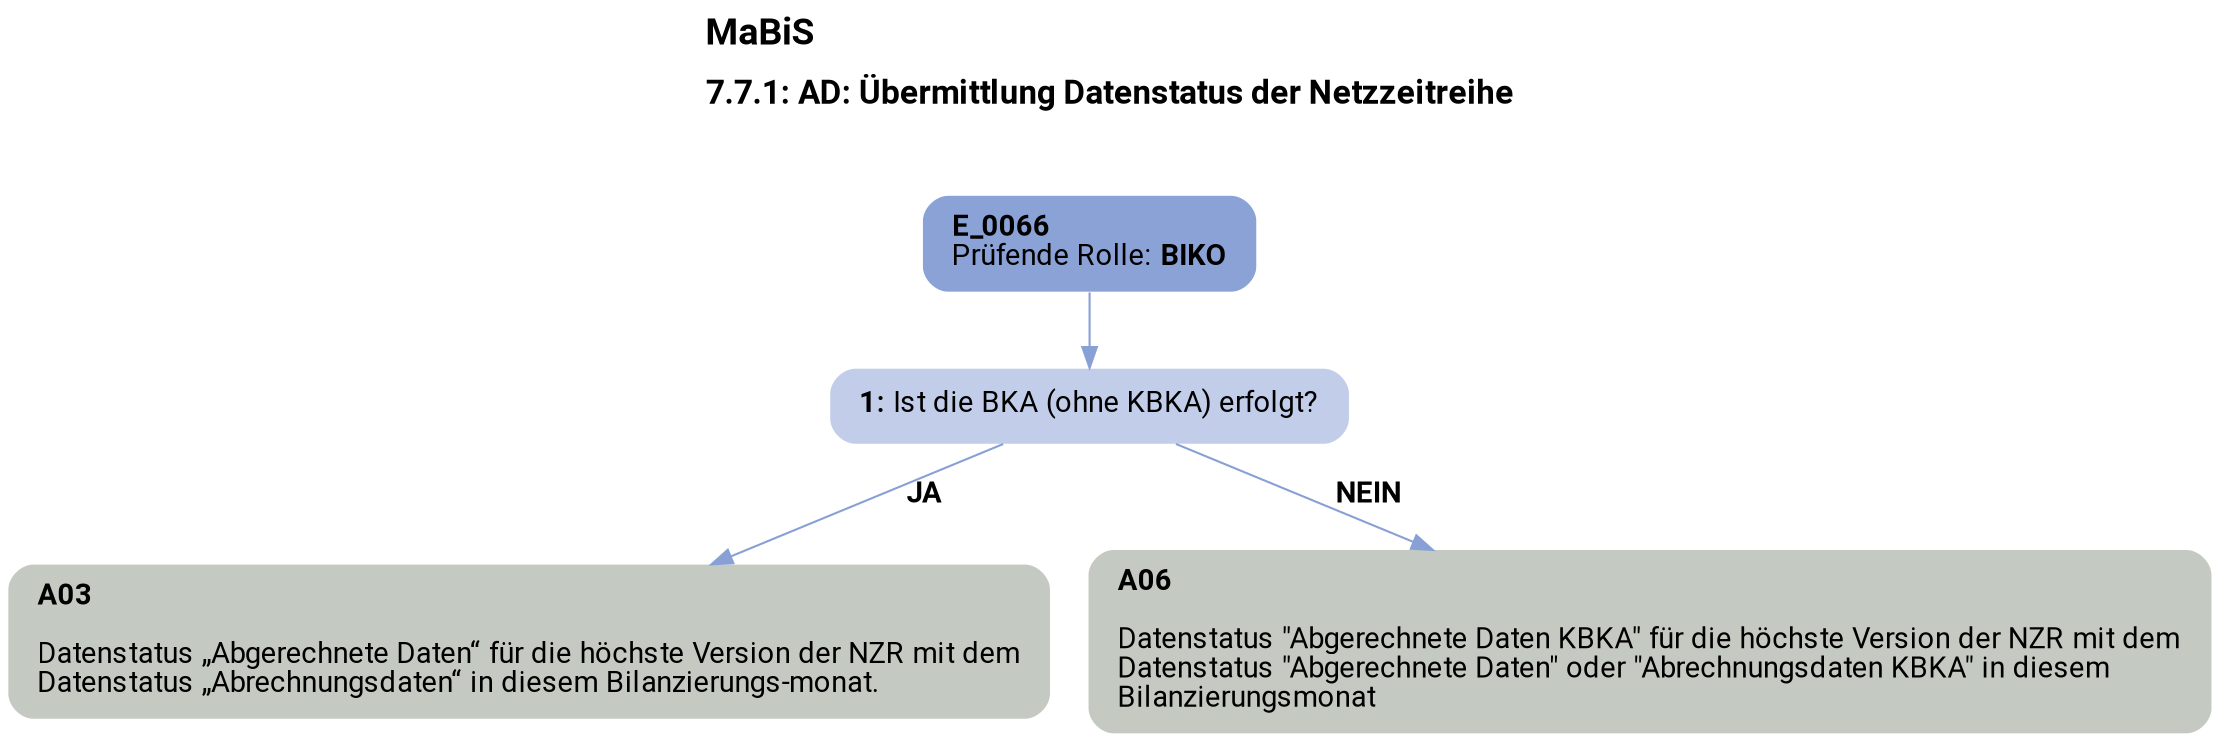 digraph D {
    labelloc="t";
    label=<<B><FONT POINT-SIZE="18">MaBiS</FONT></B><BR align="left"/><BR/><B><FONT POINT-SIZE="16">7.7.1: AD: Übermittlung Datenstatus der Netzzeitreihe</FONT></B><BR align="left"/><BR/><BR/><BR/>>;
    ratio="compress";
    concentrate=true;
    pack=true;
    rankdir=TB;
    packmode="array";
    size="20,20";
    fontsize=12;
    "Start" [margin="0.2,0.12", shape=box, style="filled,rounded", penwidth=0.0, fillcolor="#8ba2d7", label=<<B>E_0066</B><BR align="left"/><FONT>Prüfende Rolle: <B>BIKO</B></FONT><BR align="center"/>>, fontname="Roboto, sans-serif"];
    "1" [margin="0.2,0.12", shape=box, style="filled,rounded", penwidth=0.0, fillcolor="#c2cee9", label=<<B>1: </B>Ist die BKA (ohne KBKA) erfolgt?<BR align="left"/>>, fontname="Roboto, sans-serif"];
    "A03" [margin="0.2,0.12", shape=box, style="filled,rounded", penwidth=0.0, fillcolor="#c4cac1", label=<<B>A03</B><BR align="left"/><BR align="left"/><FONT>Datenstatus „Abgerechnete Daten“ für die höchste Version der NZR mit dem<BR align="left"/>Datenstatus „Abrechnungsdaten“ in diesem Bilanzierungs-monat.<BR align="left"/></FONT>>, fontname="Roboto, sans-serif"];
    "A06" [margin="0.2,0.12", shape=box, style="filled,rounded", penwidth=0.0, fillcolor="#c4cac1", label=<<B>A06</B><BR align="left"/><BR align="left"/><FONT>Datenstatus "Abgerechnete Daten KBKA" für die höchste Version der NZR mit dem<BR align="left"/>Datenstatus "Abgerechnete Daten" oder "Abrechnungsdaten KBKA" in diesem<BR align="left"/>Bilanzierungsmonat<BR align="left"/></FONT>>, fontname="Roboto, sans-serif"];

    "Start" -> "1" [color="#88a0d6"];
    "1" -> "A03" [label=<<B>JA</B>>, color="#88a0d6", fontname="Roboto, sans-serif"];
    "1" -> "A06" [label=<<B>NEIN</B>>, color="#88a0d6", fontname="Roboto, sans-serif"];

    bgcolor="transparent";
fontname="Roboto, sans-serif";
}